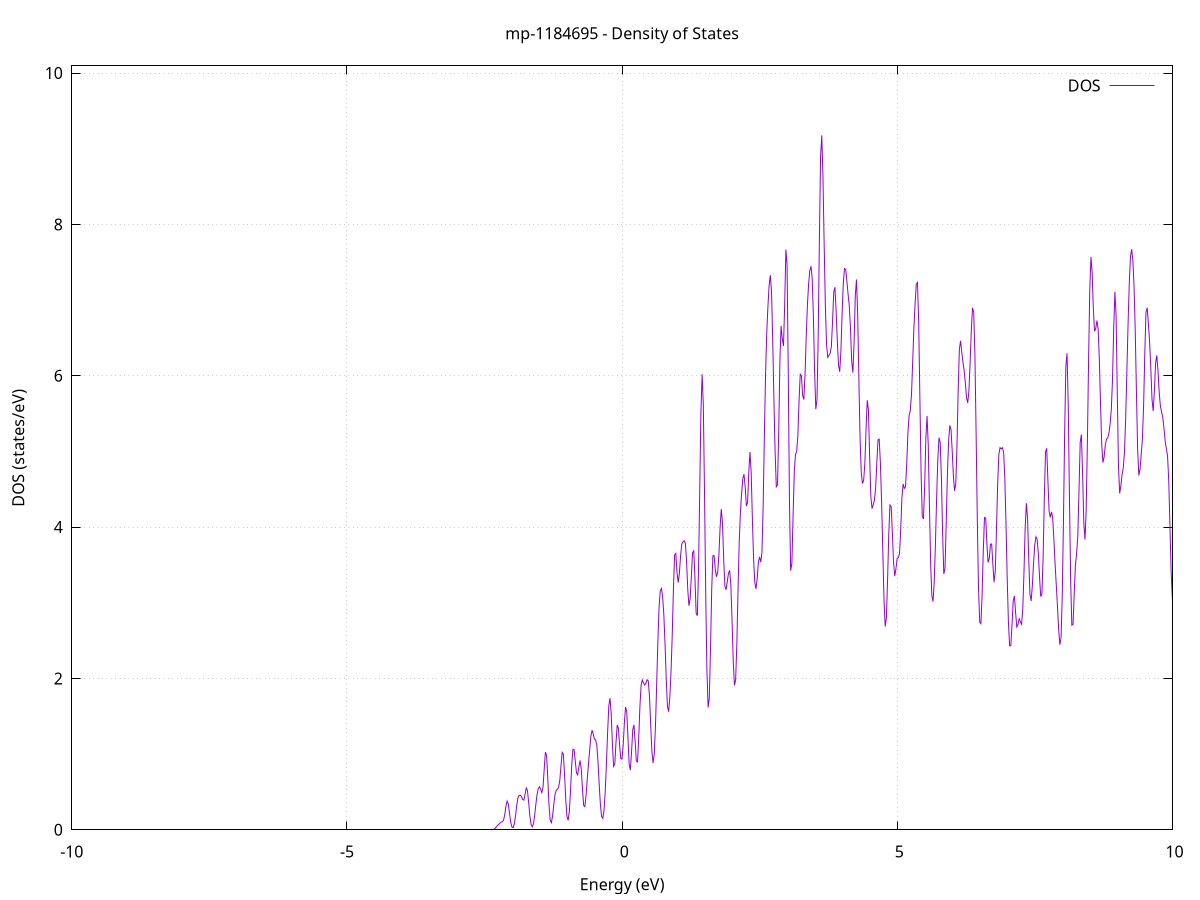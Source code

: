 set title 'mp-1184695 - Density of States'
set xlabel 'Energy (eV)'
set ylabel 'DOS (states/eV)'
set grid
set xrange [-10:10]
set yrange [0:10.095]
set xzeroaxis lt -1
set terminal png size 800,600
set output 'mp-1184695_dos_gnuplot.png'
plot '-' using 1:2 with lines title 'DOS'
-23.568400 0.000000
-23.546700 0.000000
-23.525000 0.000000
-23.503200 0.000000
-23.481500 0.000000
-23.459700 0.000000
-23.438000 0.000000
-23.416300 0.000000
-23.394500 0.000000
-23.372800 0.000000
-23.351100 0.000000
-23.329300 0.000000
-23.307600 0.000000
-23.285800 0.000000
-23.264100 0.000000
-23.242400 0.000000
-23.220600 0.000000
-23.198900 0.000000
-23.177100 0.000000
-23.155400 0.000000
-23.133700 0.000000
-23.111900 0.000000
-23.090200 0.000000
-23.068400 0.000000
-23.046700 0.000000
-23.025000 0.000000
-23.003200 0.000000
-22.981500 0.000000
-22.959700 0.000000
-22.938000 0.000000
-22.916300 0.000000
-22.894500 0.000000
-22.872800 0.000000
-22.851000 0.000000
-22.829300 0.000000
-22.807600 0.000000
-22.785800 0.000000
-22.764100 0.000000
-22.742400 0.000000
-22.720600 0.000000
-22.698900 0.000000
-22.677100 0.000000
-22.655400 0.000000
-22.633700 0.000000
-22.611900 0.000000
-22.590200 0.000000
-22.568400 0.000000
-22.546700 0.000000
-22.525000 0.000000
-22.503200 0.000000
-22.481500 0.000000
-22.459700 0.000000
-22.438000 0.000000
-22.416300 0.000000
-22.394500 0.000000
-22.372800 0.000000
-22.351000 0.000000
-22.329300 0.000000
-22.307600 0.000000
-22.285800 0.000000
-22.264100 0.000000
-22.242400 0.000000
-22.220600 0.000000
-22.198900 0.000000
-22.177100 0.000000
-22.155400 0.000000
-22.133700 0.000000
-22.111900 0.000000
-22.090200 0.000000
-22.068400 0.000000
-22.046700 0.000000
-22.025000 0.000000
-22.003200 0.000000
-21.981500 0.000000
-21.959700 0.000000
-21.938000 0.000000
-21.916300 0.000000
-21.894500 0.000000
-21.872800 0.000000
-21.851000 0.000000
-21.829300 0.000000
-21.807600 0.000000
-21.785800 0.000000
-21.764100 0.000000
-21.742400 0.000000
-21.720600 0.000400
-21.698900 0.004800
-21.677100 0.041200
-21.655400 0.268300
-21.633700 1.329300
-21.611900 5.028700
-21.590200 14.455000
-21.568400 31.290200
-21.546700 50.556300
-21.525000 60.566200
-21.503200 53.554600
-21.481500 34.823200
-21.459700 16.583200
-21.438000 5.753900
-21.416300 1.445700
-21.394500 0.261300
-21.372800 0.033700
-21.351000 0.003100
-21.329300 0.000200
-21.307600 0.000000
-21.285800 0.000000
-21.264100 0.000000
-21.242400 0.000000
-21.220600 0.000000
-21.198900 0.000000
-21.177100 0.000300
-21.155400 0.003100
-21.133700 0.022400
-21.111900 0.119700
-21.090200 0.480400
-21.068400 1.476500
-21.046700 3.548100
-21.025000 6.848300
-21.003200 10.985200
-20.981500 15.246600
-20.959700 19.133300
-20.938000 22.707600
-20.916300 26.410100
-20.894500 30.389300
-20.872800 33.996800
-20.851000 35.981800
-20.829300 35.510100
-20.807600 33.515400
-20.785800 32.348100
-20.764100 33.395200
-20.742300 35.984600
-20.720600 38.581400
-20.698900 40.170900
-20.677100 41.059300
-20.655400 42.494900
-20.633700 45.169700
-20.611900 48.632200
-20.590200 51.340200
-20.568400 50.126400
-20.546700 41.956300
-20.525000 28.191900
-20.503200 14.557700
-20.481500 5.626600
-20.459700 1.600900
-20.438000 0.331500
-20.416300 0.049500
-20.394500 0.005300
-20.372800 0.000400
-20.351000 0.000000
-20.329300 0.000000
-20.307600 0.000000
-20.285800 0.000000
-20.264100 0.000000
-20.242300 0.000000
-20.220600 0.000000
-20.198900 0.000000
-20.177100 0.000000
-20.155400 0.000000
-20.133700 0.000000
-20.111900 0.000000
-20.090200 0.000000
-20.068400 0.000000
-20.046700 0.000000
-20.025000 0.000000
-20.003200 0.000000
-19.981500 0.000000
-19.959700 0.000000
-19.938000 0.000000
-19.916300 0.000000
-19.894500 0.000000
-19.872800 0.000000
-19.851000 0.000000
-19.829300 0.000000
-19.807600 0.000000
-19.785800 0.000000
-19.764100 0.000000
-19.742300 0.000000
-19.720600 0.000000
-19.698900 0.000000
-19.677100 0.000000
-19.655400 0.000000
-19.633700 0.000000
-19.611900 0.000000
-19.590200 0.000000
-19.568400 0.000000
-19.546700 0.000000
-19.525000 0.000000
-19.503200 0.000000
-19.481500 0.000000
-19.459700 0.000000
-19.438000 0.000000
-19.416300 0.000000
-19.394500 0.000000
-19.372800 0.000000
-19.351000 0.000000
-19.329300 0.000000
-19.307600 0.000000
-19.285800 0.000000
-19.264100 0.000000
-19.242300 0.000000
-19.220600 0.000000
-19.198900 0.000000
-19.177100 0.000000
-19.155400 0.000000
-19.133600 0.000000
-19.111900 0.000000
-19.090200 0.000000
-19.068400 0.000000
-19.046700 0.000000
-19.025000 0.000000
-19.003200 0.000000
-18.981500 0.000000
-18.959700 0.000000
-18.938000 0.000000
-18.916300 0.000000
-18.894500 0.000000
-18.872800 0.000000
-18.851000 0.000000
-18.829300 0.000000
-18.807600 0.000000
-18.785800 0.000000
-18.764100 0.000000
-18.742300 0.000000
-18.720600 0.000000
-18.698900 0.000000
-18.677100 0.000000
-18.655400 0.000000
-18.633600 0.000000
-18.611900 0.000000
-18.590200 0.000000
-18.568400 0.000000
-18.546700 0.000000
-18.525000 0.000000
-18.503200 0.000000
-18.481500 0.000000
-18.459700 0.000000
-18.438000 0.000000
-18.416300 0.000000
-18.394500 0.000000
-18.372800 0.000000
-18.351000 0.000000
-18.329300 0.000000
-18.307600 0.000000
-18.285800 0.000000
-18.264100 0.000000
-18.242300 0.000000
-18.220600 0.000000
-18.198900 0.000000
-18.177100 0.000000
-18.155400 0.000000
-18.133600 0.000000
-18.111900 0.000000
-18.090200 0.000000
-18.068400 0.000000
-18.046700 0.000000
-18.025000 0.000000
-18.003200 0.000000
-17.981500 0.000000
-17.959700 0.000000
-17.938000 0.000000
-17.916300 0.000000
-17.894500 0.000000
-17.872800 0.000000
-17.851000 0.000000
-17.829300 0.000000
-17.807600 0.000000
-17.785800 0.000000
-17.764100 0.000000
-17.742300 0.000000
-17.720600 0.000000
-17.698900 0.000000
-17.677100 0.000000
-17.655400 0.000000
-17.633600 0.000000
-17.611900 0.000000
-17.590200 0.000000
-17.568400 0.000000
-17.546700 0.000000
-17.524900 0.000000
-17.503200 0.000000
-17.481500 0.000000
-17.459700 0.000000
-17.438000 0.000000
-17.416300 0.000000
-17.394500 0.000000
-17.372800 0.000000
-17.351000 0.000000
-17.329300 0.000000
-17.307600 0.000000
-17.285800 0.000000
-17.264100 0.000000
-17.242300 0.000000
-17.220600 0.000000
-17.198900 0.000000
-17.177100 0.000000
-17.155400 0.000000
-17.133600 0.000000
-17.111900 0.000000
-17.090200 0.000000
-17.068400 0.000000
-17.046700 0.000000
-17.024900 0.000000
-17.003200 0.000000
-16.981500 0.000000
-16.959700 0.000000
-16.938000 0.000000
-16.916300 0.000000
-16.894500 0.000000
-16.872800 0.000000
-16.851000 0.000000
-16.829300 0.000000
-16.807600 0.000000
-16.785800 0.000000
-16.764100 0.000000
-16.742300 0.000000
-16.720600 0.000000
-16.698900 0.000000
-16.677100 0.000000
-16.655400 0.000000
-16.633600 0.000000
-16.611900 0.000000
-16.590200 0.000000
-16.568400 0.000000
-16.546700 0.000000
-16.524900 0.000000
-16.503200 0.000000
-16.481500 0.000000
-16.459700 0.000000
-16.438000 0.000000
-16.416300 0.000000
-16.394500 0.000000
-16.372800 0.000000
-16.351000 0.000000
-16.329300 0.000000
-16.307600 0.000000
-16.285800 0.000000
-16.264100 0.000000
-16.242300 0.000000
-16.220600 0.000000
-16.198900 0.000000
-16.177100 0.000000
-16.155400 0.000000
-16.133600 0.000000
-16.111900 0.000000
-16.090200 0.000000
-16.068400 0.000000
-16.046700 0.000000
-16.024900 0.000000
-16.003200 0.000000
-15.981500 0.000000
-15.959700 0.000000
-15.938000 0.000000
-15.916300 0.000000
-15.894500 0.000000
-15.872800 0.000000
-15.851000 0.000000
-15.829300 0.000000
-15.807600 0.000000
-15.785800 0.000000
-15.764100 0.000000
-15.742300 0.000000
-15.720600 0.000000
-15.698900 0.000000
-15.677100 0.000000
-15.655400 0.000000
-15.633600 0.000000
-15.611900 0.000000
-15.590200 0.000000
-15.568400 0.000000
-15.546700 0.000000
-15.524900 0.000000
-15.503200 0.000000
-15.481500 0.000000
-15.459700 0.000000
-15.438000 0.000000
-15.416200 0.000000
-15.394500 0.000000
-15.372800 0.000000
-15.351000 0.000000
-15.329300 0.000000
-15.307600 0.000000
-15.285800 0.000000
-15.264100 0.000000
-15.242300 0.000000
-15.220600 0.000000
-15.198900 0.000000
-15.177100 0.000000
-15.155400 0.000000
-15.133600 0.000000
-15.111900 0.000000
-15.090200 0.000000
-15.068400 0.000000
-15.046700 0.000000
-15.024900 0.000000
-15.003200 0.000000
-14.981500 0.000000
-14.959700 0.000000
-14.938000 0.000000
-14.916200 0.000000
-14.894500 0.000000
-14.872800 0.000000
-14.851000 0.000000
-14.829300 0.000000
-14.807600 0.000000
-14.785800 0.000000
-14.764100 0.000000
-14.742300 0.000000
-14.720600 0.000000
-14.698900 0.000000
-14.677100 0.000000
-14.655400 0.000000
-14.633600 0.000000
-14.611900 0.000000
-14.590200 0.000000
-14.568400 0.000000
-14.546700 0.000000
-14.524900 0.000000
-14.503200 0.000000
-14.481500 0.000000
-14.459700 0.000000
-14.438000 0.000000
-14.416200 0.000000
-14.394500 0.000000
-14.372800 0.000000
-14.351000 0.000000
-14.329300 0.000000
-14.307600 0.000000
-14.285800 0.000000
-14.264100 0.000000
-14.242300 0.000000
-14.220600 0.000000
-14.198900 0.000000
-14.177100 0.000000
-14.155400 0.000000
-14.133600 0.000000
-14.111900 0.000000
-14.090200 0.000000
-14.068400 0.000000
-14.046700 0.000000
-14.024900 0.000000
-14.003200 0.000000
-13.981500 0.000000
-13.959700 0.000000
-13.938000 0.000000
-13.916200 0.000000
-13.894500 0.000000
-13.872800 0.000000
-13.851000 0.000000
-13.829300 0.000000
-13.807500 0.000000
-13.785800 0.000000
-13.764100 0.000000
-13.742300 0.000000
-13.720600 0.000000
-13.698900 0.000000
-13.677100 0.000000
-13.655400 0.000000
-13.633600 0.000000
-13.611900 0.000000
-13.590200 0.000000
-13.568400 0.000000
-13.546700 0.000000
-13.524900 0.000000
-13.503200 0.000000
-13.481500 0.000000
-13.459700 0.000000
-13.438000 0.000000
-13.416200 0.000000
-13.394500 0.000000
-13.372800 0.000000
-13.351000 0.000000
-13.329300 0.000000
-13.307500 0.000000
-13.285800 0.000000
-13.264100 0.000000
-13.242300 0.000000
-13.220600 0.000000
-13.198900 0.000000
-13.177100 0.000000
-13.155400 0.000000
-13.133600 0.000000
-13.111900 0.000000
-13.090200 0.000000
-13.068400 0.000000
-13.046700 0.000000
-13.024900 0.000000
-13.003200 0.000000
-12.981500 0.000000
-12.959700 0.000000
-12.938000 0.000000
-12.916200 0.000000
-12.894500 0.000000
-12.872800 0.000000
-12.851000 0.000000
-12.829300 0.000000
-12.807500 0.000000
-12.785800 0.000000
-12.764100 0.000000
-12.742300 0.000000
-12.720600 0.000000
-12.698900 0.000000
-12.677100 0.000000
-12.655400 0.000000
-12.633600 0.000000
-12.611900 0.000000
-12.590200 0.000000
-12.568400 0.000000
-12.546700 0.000000
-12.524900 0.000000
-12.503200 0.000000
-12.481500 0.000000
-12.459700 0.000000
-12.438000 0.000000
-12.416200 0.000000
-12.394500 0.000000
-12.372800 0.000000
-12.351000 0.000000
-12.329300 0.000000
-12.307500 0.000000
-12.285800 0.000000
-12.264100 0.000000
-12.242300 0.000000
-12.220600 0.000000
-12.198800 0.000000
-12.177100 0.000000
-12.155400 0.000000
-12.133600 0.000000
-12.111900 0.000000
-12.090200 0.000000
-12.068400 0.000000
-12.046700 0.000000
-12.024900 0.000000
-12.003200 0.000000
-11.981500 0.000000
-11.959700 0.000000
-11.938000 0.000000
-11.916200 0.000000
-11.894500 0.000000
-11.872800 0.000000
-11.851000 0.000000
-11.829300 0.000000
-11.807500 0.000000
-11.785800 0.000000
-11.764100 0.000000
-11.742300 0.000000
-11.720600 0.000000
-11.698800 0.000000
-11.677100 0.000000
-11.655400 0.000000
-11.633600 0.000000
-11.611900 0.000000
-11.590200 0.000000
-11.568400 0.000000
-11.546700 0.000000
-11.524900 0.000000
-11.503200 0.000000
-11.481500 0.000000
-11.459700 0.000000
-11.438000 0.000000
-11.416200 0.000000
-11.394500 0.000000
-11.372800 0.000000
-11.351000 0.000000
-11.329300 0.000000
-11.307500 0.000000
-11.285800 0.000000
-11.264100 0.000000
-11.242300 0.000000
-11.220600 0.000000
-11.198800 0.000000
-11.177100 0.000000
-11.155400 0.000000
-11.133600 0.000000
-11.111900 0.000000
-11.090200 0.000000
-11.068400 0.000000
-11.046700 0.000000
-11.024900 0.000000
-11.003200 0.000000
-10.981500 0.000000
-10.959700 0.000000
-10.938000 0.000000
-10.916200 0.000000
-10.894500 0.000000
-10.872800 0.000000
-10.851000 0.000000
-10.829300 0.000000
-10.807500 0.000000
-10.785800 0.000000
-10.764100 0.000000
-10.742300 0.000000
-10.720600 0.000000
-10.698800 0.000000
-10.677100 0.000000
-10.655400 0.000000
-10.633600 0.000000
-10.611900 0.000000
-10.590200 0.000000
-10.568400 0.000000
-10.546700 0.000000
-10.524900 0.000000
-10.503200 0.000000
-10.481500 0.000000
-10.459700 0.000000
-10.438000 0.000000
-10.416200 0.000000
-10.394500 0.000000
-10.372800 0.000000
-10.351000 0.000000
-10.329300 0.000000
-10.307500 0.000000
-10.285800 0.000000
-10.264100 0.000000
-10.242300 0.000000
-10.220600 0.000000
-10.198800 0.000000
-10.177100 0.000000
-10.155400 0.000000
-10.133600 0.000000
-10.111900 0.000000
-10.090100 0.000000
-10.068400 0.000000
-10.046700 0.000000
-10.024900 0.000000
-10.003200 0.000000
-9.981500 0.000000
-9.959700 0.000000
-9.938000 0.000000
-9.916200 0.000000
-9.894500 0.000000
-9.872800 0.000000
-9.851000 0.000000
-9.829300 0.000000
-9.807500 0.000000
-9.785800 0.000000
-9.764100 0.000000
-9.742300 0.000000
-9.720600 0.000000
-9.698800 0.000000
-9.677100 0.000000
-9.655400 0.000000
-9.633600 0.000000
-9.611900 0.000000
-9.590100 0.000000
-9.568400 0.000000
-9.546700 0.000000
-9.524900 0.000000
-9.503200 0.000000
-9.481500 0.000000
-9.459700 0.000000
-9.438000 0.000000
-9.416200 0.000000
-9.394500 0.000000
-9.372800 0.000000
-9.351000 0.000000
-9.329300 0.000000
-9.307500 0.000000
-9.285800 0.000000
-9.264100 0.000000
-9.242300 0.000000
-9.220600 0.000000
-9.198800 0.000000
-9.177100 0.000000
-9.155400 0.000000
-9.133600 0.000000
-9.111900 0.000000
-9.090100 0.000000
-9.068400 0.000000
-9.046700 0.000000
-9.024900 0.000000
-9.003200 0.000000
-8.981500 0.000000
-8.959700 0.000000
-8.938000 0.000000
-8.916200 0.000000
-8.894500 0.000000
-8.872800 0.000000
-8.851000 0.000000
-8.829300 0.000000
-8.807500 0.000000
-8.785800 0.000000
-8.764100 0.000000
-8.742300 0.000000
-8.720600 0.000000
-8.698800 0.000000
-8.677100 0.000000
-8.655400 0.000000
-8.633600 0.000000
-8.611900 0.000000
-8.590100 0.000000
-8.568400 0.000000
-8.546700 0.000000
-8.524900 0.000000
-8.503200 0.000000
-8.481400 0.000000
-8.459700 0.000000
-8.438000 0.000000
-8.416200 0.000000
-8.394500 0.000000
-8.372800 0.000000
-8.351000 0.000000
-8.329300 0.000000
-8.307500 0.000000
-8.285800 0.000000
-8.264100 0.000000
-8.242300 0.000000
-8.220600 0.000000
-8.198800 0.000000
-8.177100 0.000000
-8.155400 0.000000
-8.133600 0.000000
-8.111900 0.000000
-8.090100 0.000000
-8.068400 0.000000
-8.046700 0.000000
-8.024900 0.000000
-8.003200 0.000000
-7.981400 0.000000
-7.959700 0.000000
-7.938000 0.000000
-7.916200 0.000000
-7.894500 0.000000
-7.872800 0.000000
-7.851000 0.000000
-7.829300 0.000000
-7.807500 0.000000
-7.785800 0.000000
-7.764100 0.000000
-7.742300 0.000000
-7.720600 0.000000
-7.698800 0.000000
-7.677100 0.000000
-7.655400 0.000000
-7.633600 0.000000
-7.611900 0.000000
-7.590100 0.000000
-7.568400 0.000000
-7.546700 0.000000
-7.524900 0.000000
-7.503200 0.000000
-7.481400 0.000000
-7.459700 0.000000
-7.438000 0.000000
-7.416200 0.000000
-7.394500 0.000000
-7.372800 0.000000
-7.351000 0.000000
-7.329300 0.000000
-7.307500 0.000000
-7.285800 0.000000
-7.264100 0.000000
-7.242300 0.000000
-7.220600 0.000000
-7.198800 0.000000
-7.177100 0.000000
-7.155400 0.000000
-7.133600 0.000000
-7.111900 0.000000
-7.090100 0.000000
-7.068400 0.000000
-7.046700 0.000000
-7.024900 0.000000
-7.003200 0.000000
-6.981400 0.000000
-6.959700 0.000000
-6.938000 0.000000
-6.916200 0.000000
-6.894500 0.000000
-6.872700 0.000000
-6.851000 0.000000
-6.829300 0.000000
-6.807500 0.000000
-6.785800 0.000000
-6.764100 0.000000
-6.742300 0.000000
-6.720600 0.000000
-6.698800 0.000000
-6.677100 0.000000
-6.655400 0.000000
-6.633600 0.000000
-6.611900 0.000000
-6.590100 0.000000
-6.568400 0.000000
-6.546700 0.000000
-6.524900 0.000000
-6.503200 0.000000
-6.481400 0.000000
-6.459700 0.000000
-6.438000 0.000000
-6.416200 0.000000
-6.394500 0.000000
-6.372700 0.000000
-6.351000 0.000000
-6.329300 0.000000
-6.307500 0.000000
-6.285800 0.000000
-6.264100 0.000000
-6.242300 0.000000
-6.220600 0.000000
-6.198800 0.000000
-6.177100 0.000000
-6.155400 0.000000
-6.133600 0.000000
-6.111900 0.000000
-6.090100 0.000000
-6.068400 0.000000
-6.046700 0.000000
-6.024900 0.000000
-6.003200 0.000000
-5.981400 0.000000
-5.959700 0.000000
-5.938000 0.000000
-5.916200 0.000000
-5.894500 0.000000
-5.872700 0.000000
-5.851000 0.000000
-5.829300 0.000000
-5.807500 0.000000
-5.785800 0.000000
-5.764100 0.000000
-5.742300 0.000000
-5.720600 0.000000
-5.698800 0.000000
-5.677100 0.000000
-5.655400 0.000000
-5.633600 0.000000
-5.611900 0.000000
-5.590100 0.000000
-5.568400 0.000000
-5.546700 0.000000
-5.524900 0.000000
-5.503200 0.000000
-5.481400 0.000000
-5.459700 0.000000
-5.438000 0.000000
-5.416200 0.000000
-5.394500 0.000000
-5.372700 0.000000
-5.351000 0.000000
-5.329300 0.000000
-5.307500 0.000000
-5.285800 0.000000
-5.264100 0.000000
-5.242300 0.000000
-5.220600 0.000000
-5.198800 0.000000
-5.177100 0.000000
-5.155400 0.000000
-5.133600 0.000000
-5.111900 0.000000
-5.090100 0.000000
-5.068400 0.000000
-5.046700 0.000000
-5.024900 0.000000
-5.003200 0.000000
-4.981400 0.000000
-4.959700 0.000000
-4.938000 0.000000
-4.916200 0.000000
-4.894500 0.000000
-4.872700 0.000000
-4.851000 0.000000
-4.829300 0.000000
-4.807500 0.000000
-4.785800 0.000000
-4.764000 0.000000
-4.742300 0.000000
-4.720600 0.000000
-4.698800 0.000000
-4.677100 0.000000
-4.655400 0.000000
-4.633600 0.000000
-4.611900 0.000000
-4.590100 0.000000
-4.568400 0.000000
-4.546700 0.000000
-4.524900 0.000000
-4.503200 0.000000
-4.481400 0.000000
-4.459700 0.000000
-4.438000 0.000000
-4.416200 0.000000
-4.394500 0.000000
-4.372700 0.000000
-4.351000 0.000000
-4.329300 0.000000
-4.307500 0.000000
-4.285800 0.000000
-4.264000 0.000000
-4.242300 0.000000
-4.220600 0.000000
-4.198800 0.000000
-4.177100 0.000000
-4.155400 0.000000
-4.133600 0.000000
-4.111900 0.000000
-4.090100 0.000000
-4.068400 0.000000
-4.046700 0.000000
-4.024900 0.000000
-4.003200 0.000000
-3.981400 0.000000
-3.959700 0.000000
-3.938000 0.000000
-3.916200 0.000000
-3.894500 0.000000
-3.872700 0.000000
-3.851000 0.000000
-3.829300 0.000000
-3.807500 0.000000
-3.785800 0.000000
-3.764000 0.000000
-3.742300 0.000000
-3.720600 0.000000
-3.698800 0.000000
-3.677100 0.000000
-3.655400 0.000000
-3.633600 0.000000
-3.611900 0.000000
-3.590100 0.000000
-3.568400 0.000000
-3.546700 0.000000
-3.524900 0.000000
-3.503200 0.000000
-3.481400 0.000000
-3.459700 0.000000
-3.438000 0.000000
-3.416200 0.000000
-3.394500 0.000000
-3.372700 0.000000
-3.351000 0.000000
-3.329300 0.000000
-3.307500 0.000000
-3.285800 0.000000
-3.264000 0.000000
-3.242300 0.000000
-3.220600 0.000000
-3.198800 0.000000
-3.177100 0.000000
-3.155300 0.000000
-3.133600 0.000000
-3.111900 0.000000
-3.090100 0.000000
-3.068400 0.000000
-3.046700 0.000000
-3.024900 0.000000
-3.003200 0.000000
-2.981400 0.000000
-2.959700 0.000000
-2.938000 0.000000
-2.916200 0.000000
-2.894500 0.000000
-2.872700 0.000000
-2.851000 0.000000
-2.829300 0.000000
-2.807500 0.000000
-2.785800 0.000000
-2.764000 0.000000
-2.742300 0.000000
-2.720600 0.000000
-2.698800 0.000000
-2.677100 0.000000
-2.655300 0.000000
-2.633600 0.000000
-2.611900 0.000000
-2.590100 0.000000
-2.568400 0.000000
-2.546700 0.000000
-2.524900 0.000000
-2.503200 0.000000
-2.481400 0.000000
-2.459700 0.000000
-2.438000 0.000000
-2.416200 0.000000
-2.394500 0.000000
-2.372700 0.000400
-2.351000 0.002000
-2.329300 0.007700
-2.307500 0.020200
-2.285800 0.038500
-2.264000 0.056200
-2.242300 0.071600
-2.220600 0.088300
-2.198800 0.101200
-2.177100 0.105600
-2.155300 0.125700
-2.133600 0.198800
-2.111900 0.311200
-2.090100 0.380600
-2.068400 0.339900
-2.046700 0.218400
-2.024900 0.100700
-2.003200 0.036600
-1.981400 0.027800
-1.959700 0.073600
-1.938000 0.180100
-1.916200 0.318300
-1.894500 0.419200
-1.872700 0.454500
-1.851000 0.457900
-1.829300 0.441100
-1.807500 0.399500
-1.785800 0.392000
-1.764000 0.468400
-1.742300 0.552200
-1.720600 0.519500
-1.698800 0.362500
-1.677100 0.184700
-1.655300 0.071800
-1.633600 0.038400
-1.611900 0.076500
-1.590100 0.183900
-1.568400 0.333200
-1.546600 0.463300
-1.524900 0.540400
-1.503200 0.568100
-1.481400 0.538700
-1.459700 0.491200
-1.438000 0.559200
-1.416200 0.799900
-1.394500 1.026200
-1.372700 0.984400
-1.351000 0.674200
-1.329300 0.329100
-1.307500 0.128900
-1.285800 0.094200
-1.264000 0.182100
-1.242300 0.332900
-1.220600 0.462400
-1.198800 0.519900
-1.177100 0.533800
-1.155300 0.558000
-1.133600 0.648500
-1.111900 0.839100
-1.090100 1.023400
-1.068400 1.000500
-1.046600 0.734300
-1.024900 0.402600
-1.003200 0.179800
-0.981400 0.124400
-0.959700 0.242000
-0.938000 0.517100
-0.916200 0.849600
-0.894500 1.063400
-0.872700 1.058100
-0.851000 0.902400
-0.829300 0.750000
-0.807500 0.725100
-0.785800 0.833700
-0.764000 0.915500
-0.742300 0.799300
-0.720600 0.531300
-0.698800 0.320700
-0.677100 0.305500
-0.655300 0.459500
-0.633600 0.670500
-0.611900 0.864700
-0.590100 1.053700
-0.568400 1.234800
-0.546600 1.316000
-0.524900 1.262800
-0.503200 1.197900
-0.481400 1.187000
-0.459700 1.114400
-0.438000 0.891000
-0.416200 0.589000
-0.394500 0.327800
-0.372700 0.174100
-0.351000 0.150500
-0.329300 0.261700
-0.307500 0.505600
-0.285800 0.868200
-0.264000 1.289000
-0.242300 1.634100
-0.220600 1.739700
-0.198800 1.530900
-0.177100 1.134100
-0.155300 0.838200
-0.133600 0.867300
-0.111900 1.153000
-0.090100 1.383700
-0.068400 1.343900
-0.046600 1.121700
-0.024900 0.940100
-0.003200 0.933700
0.018600 1.116700
0.040300 1.408300
0.062000 1.622200
0.083800 1.560100
0.105500 1.222400
0.127300 0.869100
0.149000 0.790500
0.170700 1.024300
0.192500 1.320700
0.214200 1.387200
0.236000 1.171000
0.257700 0.909200
0.279400 0.897700
0.301200 1.207000
0.322900 1.630400
0.344700 1.911700
0.366400 1.980100
0.388100 1.941600
0.409900 1.913400
0.431600 1.934400
0.453400 1.982800
0.475100 1.966800
0.496800 1.763900
0.518600 1.390600
0.540300 1.034200
0.562100 0.881900
0.583800 1.005700
0.605500 1.374700
0.627300 1.911000
0.649000 2.489800
0.670700 2.936900
0.692500 3.157900
0.714200 3.189500
0.736000 3.079900
0.757700 2.837000
0.779400 2.457700
0.801200 1.995800
0.822900 1.635000
0.844700 1.559500
0.866400 1.751100
0.888100 2.084100
0.909900 2.563400
0.931600 3.178700
0.953400 3.634300
0.975100 3.651700
0.996800 3.401000
1.018600 3.267000
1.040300 3.390300
1.062100 3.626100
1.083800 3.775400
1.105500 3.804600
1.127300 3.819400
1.149000 3.786200
1.170700 3.544600
1.192500 3.170000
1.214200 2.960400
1.236000 3.055700
1.257700 3.356500
1.279400 3.659100
1.301200 3.691600
1.322900 3.323700
1.344700 2.860700
1.366400 2.828500
1.388100 3.445100
1.409900 4.490200
1.431600 5.523000
1.453400 6.019200
1.475100 5.609600
1.496800 4.447700
1.518600 3.115100
1.540300 2.102700
1.562100 1.616400
1.583800 1.741100
1.605500 2.393500
1.627300 3.175200
1.649000 3.621900
1.670700 3.623000
1.692500 3.438300
1.714200 3.343000
1.736000 3.404900
1.757700 3.627600
1.779400 3.991300
1.801200 4.237400
1.822900 4.061400
1.844700 3.582600
1.866400 3.223800
1.888100 3.171500
1.909900 3.276300
1.931600 3.388600
1.953400 3.428400
1.975100 3.240100
1.996800 2.766300
2.018600 2.226200
2.040300 1.909900
2.062100 1.977400
2.083800 2.450900
2.105500 3.162200
2.127300 3.799400
2.149000 4.198400
2.170800 4.448800
2.192500 4.641700
2.214200 4.699400
2.236000 4.525400
2.257700 4.277300
2.279400 4.323600
2.301200 4.724600
2.322900 4.992700
2.344700 4.718900
2.366400 4.110200
2.388100 3.581800
2.409900 3.272700
2.431600 3.183000
2.453400 3.315700
2.475100 3.533800
2.496800 3.605900
2.518600 3.536100
2.540300 3.667400
2.562100 4.275900
2.583800 5.190100
2.605500 6.012200
2.627300 6.561200
2.649000 6.918700
2.670800 7.193000
2.692500 7.327800
2.714200 7.108300
2.736000 6.472300
2.757700 5.679200
2.779400 4.991200
2.801200 4.532900
2.822900 4.555600
2.844700 5.253100
2.866400 6.205200
2.888100 6.657100
2.909900 6.488200
2.931600 6.393300
2.953400 6.941800
2.975100 7.666600
2.996800 7.465800
3.018600 6.034800
3.040300 4.330600
3.062100 3.424800
3.083800 3.516900
3.105500 4.135000
3.127300 4.717700
3.149000 4.961600
3.170800 4.997400
3.192500 5.204100
3.214200 5.666200
3.236000 6.026200
3.257700 5.995600
3.279400 5.744200
3.301200 5.685400
3.322900 6.007300
3.344700 6.514100
3.366400 6.935000
3.388100 7.211100
3.409900 7.388800
3.431600 7.447000
3.453400 7.281700
3.475100 6.781500
3.496800 6.062200
3.518600 5.558600
3.540300 5.680000
3.562100 6.512500
3.583800 7.790300
3.605500 8.890100
3.627300 9.177600
3.649000 8.623200
3.670800 7.726900
3.692500 6.923500
3.714200 6.412800
3.736000 6.242600
3.757700 6.268800
3.779400 6.297500
3.801200 6.384600
3.822900 6.709700
3.844700 7.107200
3.866400 7.170100
3.888100 6.854500
3.909900 6.452200
3.931600 6.141500
3.953400 6.052900
3.975100 6.328100
3.996800 6.822400
4.018600 7.225100
4.040300 7.415800
4.062100 7.406200
4.083800 7.247700
4.105500 7.075900
4.127300 6.922400
4.149000 6.620600
4.170800 6.193400
4.192500 6.041800
4.214200 6.433700
4.236000 7.050600
4.257700 7.272200
4.279500 6.815000
4.301200 5.959300
4.322900 5.177400
4.344700 4.721900
4.366400 4.575000
4.388100 4.616500
4.409900 4.838800
4.431600 5.284300
4.453400 5.676100
4.475100 5.552000
4.496800 4.944600
4.518600 4.402500
4.540300 4.245100
4.562100 4.295300
4.583800 4.357000
4.605500 4.511000
4.627300 4.842500
4.649000 5.152700
4.670800 5.162200
4.692500 4.847200
4.714200 4.335400
4.736000 3.690800
4.757700 3.045300
4.779500 2.685700
4.801200 2.800800
4.822900 3.300900
4.844700 3.907100
4.866400 4.293400
4.888100 4.272600
4.909900 3.928000
4.931600 3.529100
4.953400 3.351600
4.975100 3.449900
4.996800 3.586700
5.018600 3.594000
5.040300 3.655100
5.062100 3.975300
5.083800 4.388200
5.105500 4.570100
5.127300 4.512000
5.149000 4.531400
5.170800 4.836200
5.192500 5.249500
5.214200 5.473900
5.236000 5.541600
5.257700 5.754800
5.279500 6.190300
5.301200 6.627600
5.322900 6.954600
5.344700 7.212700
5.366400 7.232600
5.388100 6.706900
5.409900 5.707500
5.431600 4.719400
5.453400 4.146500
5.475100 4.106200
5.496800 4.549200
5.518600 5.183400
5.540300 5.468500
5.562100 5.084700
5.583800 4.274100
5.605500 3.520300
5.627300 3.090200
5.649000 3.016000
5.670800 3.272300
5.692500 3.780200
5.714200 4.381800
5.736000 4.898800
5.757700 5.181000
5.779500 5.117700
5.801200 4.648800
5.822900 3.917600
5.844700 3.380400
5.866400 3.453200
5.888200 4.041500
5.909900 4.693700
5.931600 5.135200
5.953400 5.343200
5.975100 5.294500
5.996800 5.014700
6.018600 4.679000
6.040300 4.478300
6.062100 4.573400
6.083800 5.069600
6.105500 5.803700
6.127300 6.349400
6.149000 6.460600
6.170800 6.315300
6.192500 6.177200
6.214200 6.071500
6.236000 5.904000
6.257700 5.708400
6.279500 5.642000
6.301200 5.804500
6.322900 6.174300
6.344700 6.610100
6.366400 6.897100
6.388200 6.838700
6.409900 6.276700
6.431600 5.244100
6.453400 4.090000
6.475100 3.202000
6.496800 2.742300
6.518600 2.723700
6.540300 3.100100
6.562100 3.688600
6.583800 4.125700
6.605500 4.119700
6.627300 3.785900
6.649000 3.532200
6.670800 3.584800
6.692500 3.773800
6.714200 3.777300
6.736000 3.511500
6.757700 3.271100
6.779500 3.412900
6.801200 3.948800
6.822900 4.568100
6.844700 4.957000
6.866400 5.049900
6.888200 5.032800
6.909900 5.049900
6.931600 4.984300
6.953400 4.644400
6.975100 4.025600
6.996800 3.317100
7.018600 2.741600
7.040300 2.431700
7.062100 2.432200
7.083800 2.702800
7.105500 3.023900
7.127300 3.089900
7.149000 2.870600
7.170800 2.680400
7.192500 2.711900
7.214200 2.788400
7.236000 2.745400
7.257700 2.715700
7.279500 2.915100
7.301200 3.397500
7.322900 3.987600
7.344700 4.315200
7.366400 4.116000
7.388200 3.566800
7.409900 3.115000
7.431600 3.023100
7.453400 3.225500
7.475100 3.520400
7.496900 3.757700
7.518600 3.872200
7.540300 3.841300
7.562100 3.652600
7.583800 3.344000
7.605500 3.082200
7.627300 3.118800
7.649000 3.601200
7.670800 4.376500
7.692500 4.989800
7.714200 5.040900
7.736000 4.619000
7.757700 4.212500
7.779500 4.127700
7.801200 4.200300
7.822900 4.124100
7.844700 3.843600
7.866400 3.517600
7.888200 3.236200
7.909900 2.952300
7.931600 2.650000
7.953400 2.445700
7.975100 2.539900
7.996900 3.090700
8.018600 4.076800
8.040300 5.236500
8.062100 6.123900
8.083800 6.296700
8.105500 5.614400
8.127300 4.418700
8.149000 3.305800
8.170800 2.703600
8.192500 2.712200
8.214200 3.118100
8.236000 3.496100
8.257700 3.647900
8.279500 3.883600
8.301200 4.484200
8.322900 5.121500
8.344700 5.223100
8.366400 4.706400
8.388200 4.059900
8.409900 3.833900
8.431600 4.227400
8.453400 5.106700
8.475100 6.197800
8.496900 7.143600
8.518600 7.568700
8.540300 7.363300
8.562100 6.874500
8.583800 6.587600
8.605500 6.626300
8.627300 6.729400
8.649000 6.619600
8.670800 6.217700
8.692500 5.623300
8.714200 5.084100
8.736000 4.852100
8.757700 4.928600
8.779500 5.087700
8.801200 5.162900
8.822900 5.180000
8.844700 5.239300
8.866400 5.364300
8.888200 5.553700
8.909900 5.948100
8.931600 6.615800
8.953400 7.109500
8.975100 6.800700
8.996900 5.768700
9.018600 4.798600
9.040300 4.445600
9.062100 4.547600
9.083800 4.694800
9.105500 4.784600
9.127300 4.990700
9.149000 5.437100
9.170800 6.052300
9.192500 6.679700
9.214200 7.213300
9.236000 7.570200
9.257700 7.671800
9.279500 7.529300
9.301200 7.187300
9.322900 6.600700
9.344700 5.787700
9.366400 5.030600
9.388200 4.683600
9.409900 4.762400
9.431600 4.961200
9.453400 5.166900
9.475100 5.604200
9.496900 6.303700
9.518600 6.839800
9.540300 6.899100
9.562100 6.687900
9.583800 6.448400
9.605600 6.108400
9.627300 5.693000
9.649000 5.532800
9.670800 5.791500
9.692500 6.164500
9.714200 6.270000
9.736000 6.072200
9.757700 5.790200
9.779500 5.603300
9.801200 5.521400
9.822900 5.450200
9.844700 5.311000
9.866400 5.138300
9.888200 5.037000
9.909900 4.942000
9.931600 4.617900
9.953400 4.020200
9.975100 3.412200
9.996900 3.053500
10.018600 2.942600
10.040300 2.910100
10.062100 2.838600
10.083800 2.721800
10.105600 2.594500
10.127300 2.470500
10.149000 2.332900
10.170800 2.148400
10.192500 1.859000
10.214200 1.449300
10.236000 1.058400
10.257700 0.890300
10.279500 1.005100
10.301200 1.304200
10.322900 1.667200
10.344700 1.989300
10.366400 2.172700
10.388200 2.195600
10.409900 2.101200
10.431600 1.905300
10.453400 1.629500
10.475100 1.382800
10.496900 1.338300
10.518600 1.607800
10.540300 2.030500
10.562100 2.195400
10.583800 1.913800
10.605600 1.486100
10.627300 1.314200
10.649000 1.519200
10.670800 2.010000
10.692500 2.627300
10.714200 3.131900
10.736000 3.269200
10.757700 3.045400
10.779500 2.821800
10.801200 2.898900
10.822900 3.104800
10.844700 3.036700
10.866400 2.672900
10.888200 2.448900
10.909900 2.646900
10.931600 3.005000
10.953400 3.111700
10.975100 2.994900
10.996900 3.079400
11.018600 3.558200
11.040300 4.066000
11.062100 4.145900
11.083800 3.763900
11.105600 3.198800
11.127300 2.712400
11.149000 2.462800
11.170800 2.541000
11.192500 2.918500
11.214300 3.407800
11.236000 3.821700
11.257700 4.126800
11.279500 4.325500
11.301200 4.306000
11.322900 3.994000
11.344700 3.569900
11.366400 3.337300
11.388200 3.425200
11.409900 3.745900
11.431600 4.153100
11.453400 4.519900
11.475100 4.661400
11.496900 4.335800
11.518600 3.536000
11.540300 2.643300
11.562100 2.073900
11.583800 1.955800
11.605600 2.218800
11.627300 2.744600
11.649000 3.369200
11.670800 3.869600
11.692500 4.041100
11.714300 3.849400
11.736000 3.439200
11.757700 2.967400
11.779500 2.531300
11.801200 2.188300
11.822900 1.937900
11.844700 1.762500
11.866400 1.710600
11.888200 1.853700
11.909900 2.180000
11.931600 2.619800
11.953400 3.133800
11.975100 3.703300
11.996900 4.288700
12.018600 4.802000
12.040300 5.078700
12.062100 4.964200
12.083800 4.497300
12.105600 3.903400
12.127300 3.335100
12.149000 2.765800
12.170800 2.211900
12.192500 1.838000
12.214300 1.726100
12.236000 1.760400
12.257700 1.809200
12.279500 1.878300
12.301200 2.088400
12.322900 2.493100
12.344700 2.914800
12.366400 3.105800
12.388200 3.037500
12.409900 2.847200
12.431600 2.623700
12.453400 2.466700
12.475100 2.583000
12.496900 3.068100
12.518600 3.645200
12.540300 3.837100
12.562100 3.504300
12.583800 2.999300
12.605600 2.670200
12.627300 2.500100
12.649000 2.352800
12.670800 2.291000
12.692500 2.430500
12.714300 2.609100
12.736000 2.530500
12.757700 2.223600
12.779500 2.024500
12.801200 2.113600
12.823000 2.316900
12.844700 2.375200
12.866400 2.302200
12.888200 2.390300
12.909900 2.856200
12.931600 3.546500
12.953400 4.066500
12.975100 4.238500
12.996900 4.262400
13.018600 4.308500
13.040300 4.230800
13.062100 3.809900
13.083800 3.056600
13.105600 2.188300
13.127300 1.421500
13.149000 0.872600
13.170800 0.639000
13.192500 0.875700
13.214300 1.662300
13.236000 2.752900
13.257700 3.626600
13.279500 3.940700
13.301200 3.776200
13.323000 3.356700
13.344700 2.870700
13.366400 2.632200
13.388200 2.945100
13.409900 3.678600
13.431600 4.265800
13.453400 4.219800
13.475100 3.578700
13.496900 2.824300
13.518600 2.488400
13.540300 2.857400
13.562100 3.793700
13.583800 4.708700
13.605600 4.966000
13.627300 4.539100
13.649000 4.038600
13.670800 3.909900
13.692500 3.976100
13.714300 3.877000
13.736000 3.508400
13.757700 3.003300
13.779500 2.588300
13.801200 2.410200
13.823000 2.454000
13.844700 2.631600
13.866400 2.837900
13.888200 2.992300
13.909900 3.096600
13.931600 3.175100
13.953400 3.210100
13.975100 3.201900
13.996900 3.168500
14.018600 3.096100
14.040300 3.016700
14.062100 3.076900
14.083800 3.436100
14.105600 4.068000
14.127300 4.704100
14.149000 5.099000
14.170800 5.276500
14.192500 5.318100
14.214300 5.113700
14.236000 4.619700
14.257700 4.139100
14.279500 4.036400
14.301200 4.257000
14.323000 4.358400
14.344700 4.066900
14.366400 3.587300
14.388200 3.293900
14.409900 3.332400
14.431600 3.576500
14.453400 3.804900
14.475100 3.865700
14.496900 3.793200
14.518600 3.804100
14.540300 4.067100
14.562100 4.499100
14.583800 4.876500
14.605600 5.038500
14.627300 4.898900
14.649000 4.425700
14.670800 3.811700
14.692500 3.516700
14.714300 3.878100
14.736000 4.760800
14.757700 5.754100
14.779500 6.595300
14.801200 7.196200
14.823000 7.364400
14.844700 6.888600
14.866400 5.940600
14.888200 4.994800
14.909900 4.338800
14.931700 3.973700
14.953400 3.921300
14.975100 4.285700
14.996900 4.969300
15.018600 5.611100
15.040300 5.856100
15.062100 5.578300
15.083800 4.988300
15.105600 4.583400
15.127300 4.737500
15.149000 5.316800
15.170800 5.935900
15.192500 6.485100
15.214300 7.117800
15.236000 7.816800
15.257700 8.251700
15.279500 8.115800
15.301200 7.533200
15.323000 6.966900
15.344700 6.694100
15.366400 6.590400
15.388200 6.425200
15.409900 6.177100
15.431700 5.999900
15.453400 5.992600
15.475100 6.150700
15.496900 6.418700
15.518600 6.670800
15.540300 6.723500
15.562100 6.378300
15.583800 5.572900
15.605600 4.604000
15.627300 3.983000
15.649000 3.996600
15.670800 4.551200
15.692500 5.351400
15.714300 6.060600
15.736000 6.365900
15.757700 6.153800
15.779500 5.677200
15.801200 5.299000
15.823000 5.109200
15.844700 4.985900
15.866400 4.868000
15.888200 4.806300
15.909900 4.776900
15.931700 4.587400
15.953400 4.149000
15.975100 3.688100
15.996900 3.512000
16.018600 3.730500
16.040300 4.199200
16.062100 4.555900
16.083800 4.446900
16.105600 3.817700
16.127300 2.938700
16.149000 2.224800
16.170800 1.989600
16.192500 2.221100
16.214300 2.612800
16.236000 2.889900
16.257700 3.047100
16.279500 3.209700
16.301200 3.341100
16.323000 3.249900
16.344700 2.910600
16.366400 2.582700
16.388200 2.553600
16.409900 2.863700
16.431700 3.259200
16.453400 3.380300
16.475100 3.029700
16.496900 2.351800
16.518600 1.777600
16.540400 1.667400
16.562100 1.999200
16.583800 2.463600
16.605600 2.791600
16.627300 2.907600
16.649000 2.852300
16.670800 2.750600
16.692500 2.818400
16.714300 3.188800
16.736000 3.712900
16.757700 4.014200
16.779500 3.823100
16.801200 3.300200
16.823000 2.896800
16.844700 2.833400
16.866400 2.863700
16.888200 2.644800
16.909900 2.196100
16.931700 1.784800
16.953400 1.524000
16.975100 1.345100
16.996900 1.187400
17.018600 1.022400
17.040400 0.834200
17.062100 0.670800
17.083800 0.624500
17.105600 0.712800
17.127300 0.824500
17.149000 0.838900
17.170800 0.780300
17.192500 0.763300
17.214300 0.811400
17.236000 0.853800
17.257700 0.852700
17.279500 0.837100
17.301200 0.855700
17.323000 0.923100
17.344700 0.992200
17.366400 1.022600
17.388200 1.031400
17.409900 1.010900
17.431700 0.920500
17.453400 0.777700
17.475100 0.625700
17.496900 0.474000
17.518600 0.353600
17.540400 0.329600
17.562100 0.406400
17.583800 0.486600
17.605600 0.461500
17.627300 0.324300
17.649000 0.164500
17.670800 0.059300
17.692500 0.015100
17.714300 0.002700
17.736000 0.000300
17.757700 0.000200
17.779500 0.001300
17.801200 0.007400
17.823000 0.029200
17.844700 0.082200
17.866400 0.171500
17.888200 0.280700
17.909900 0.380500
17.931700 0.430000
17.953400 0.385900
17.975100 0.259300
17.996900 0.125200
18.018600 0.042600
18.040400 0.010100
18.062100 0.001700
18.083800 0.000200
18.105600 0.000000
18.127300 0.000000
18.149100 0.000000
18.170800 0.000000
18.192500 0.000000
18.214300 0.000000
18.236000 0.000000
18.257700 0.000000
18.279500 0.000000
18.301200 0.000000
18.323000 0.000000
18.344700 0.000000
18.366400 0.000000
18.388200 0.000000
18.409900 0.000000
18.431700 0.000000
18.453400 0.000000
18.475100 0.000000
18.496900 0.000000
18.518600 0.000000
18.540400 0.000000
18.562100 0.000000
18.583800 0.000000
18.605600 0.000000
18.627300 0.000000
18.649100 0.000000
18.670800 0.000000
18.692500 0.000000
18.714300 0.000000
18.736000 0.000000
18.757700 0.000000
18.779500 0.000000
18.801200 0.000000
18.823000 0.000000
18.844700 0.000000
18.866400 0.000000
18.888200 0.000000
18.909900 0.000000
18.931700 0.000000
18.953400 0.000000
18.975100 0.000000
18.996900 0.000000
19.018600 0.000000
19.040400 0.000000
19.062100 0.000000
19.083800 0.000000
19.105600 0.000000
19.127300 0.000000
19.149100 0.000000
19.170800 0.000000
19.192500 0.000000
19.214300 0.000000
19.236000 0.000000
19.257700 0.000000
19.279500 0.000000
19.301200 0.000000
19.323000 0.000000
19.344700 0.000000
19.366400 0.000000
19.388200 0.000000
19.409900 0.000000
19.431700 0.000000
19.453400 0.000000
19.475100 0.000000
19.496900 0.000000
19.518600 0.000000
19.540400 0.000000
19.562100 0.000000
19.583800 0.000000
19.605600 0.000000
19.627300 0.000000
19.649100 0.000000
19.670800 0.000000
19.692500 0.000000
19.714300 0.000000
19.736000 0.000000
19.757700 0.000000
19.779500 0.000000
19.801200 0.000000
19.823000 0.000000
19.844700 0.000000
19.866400 0.000000
19.888200 0.000000
19.909900 0.000000
e
